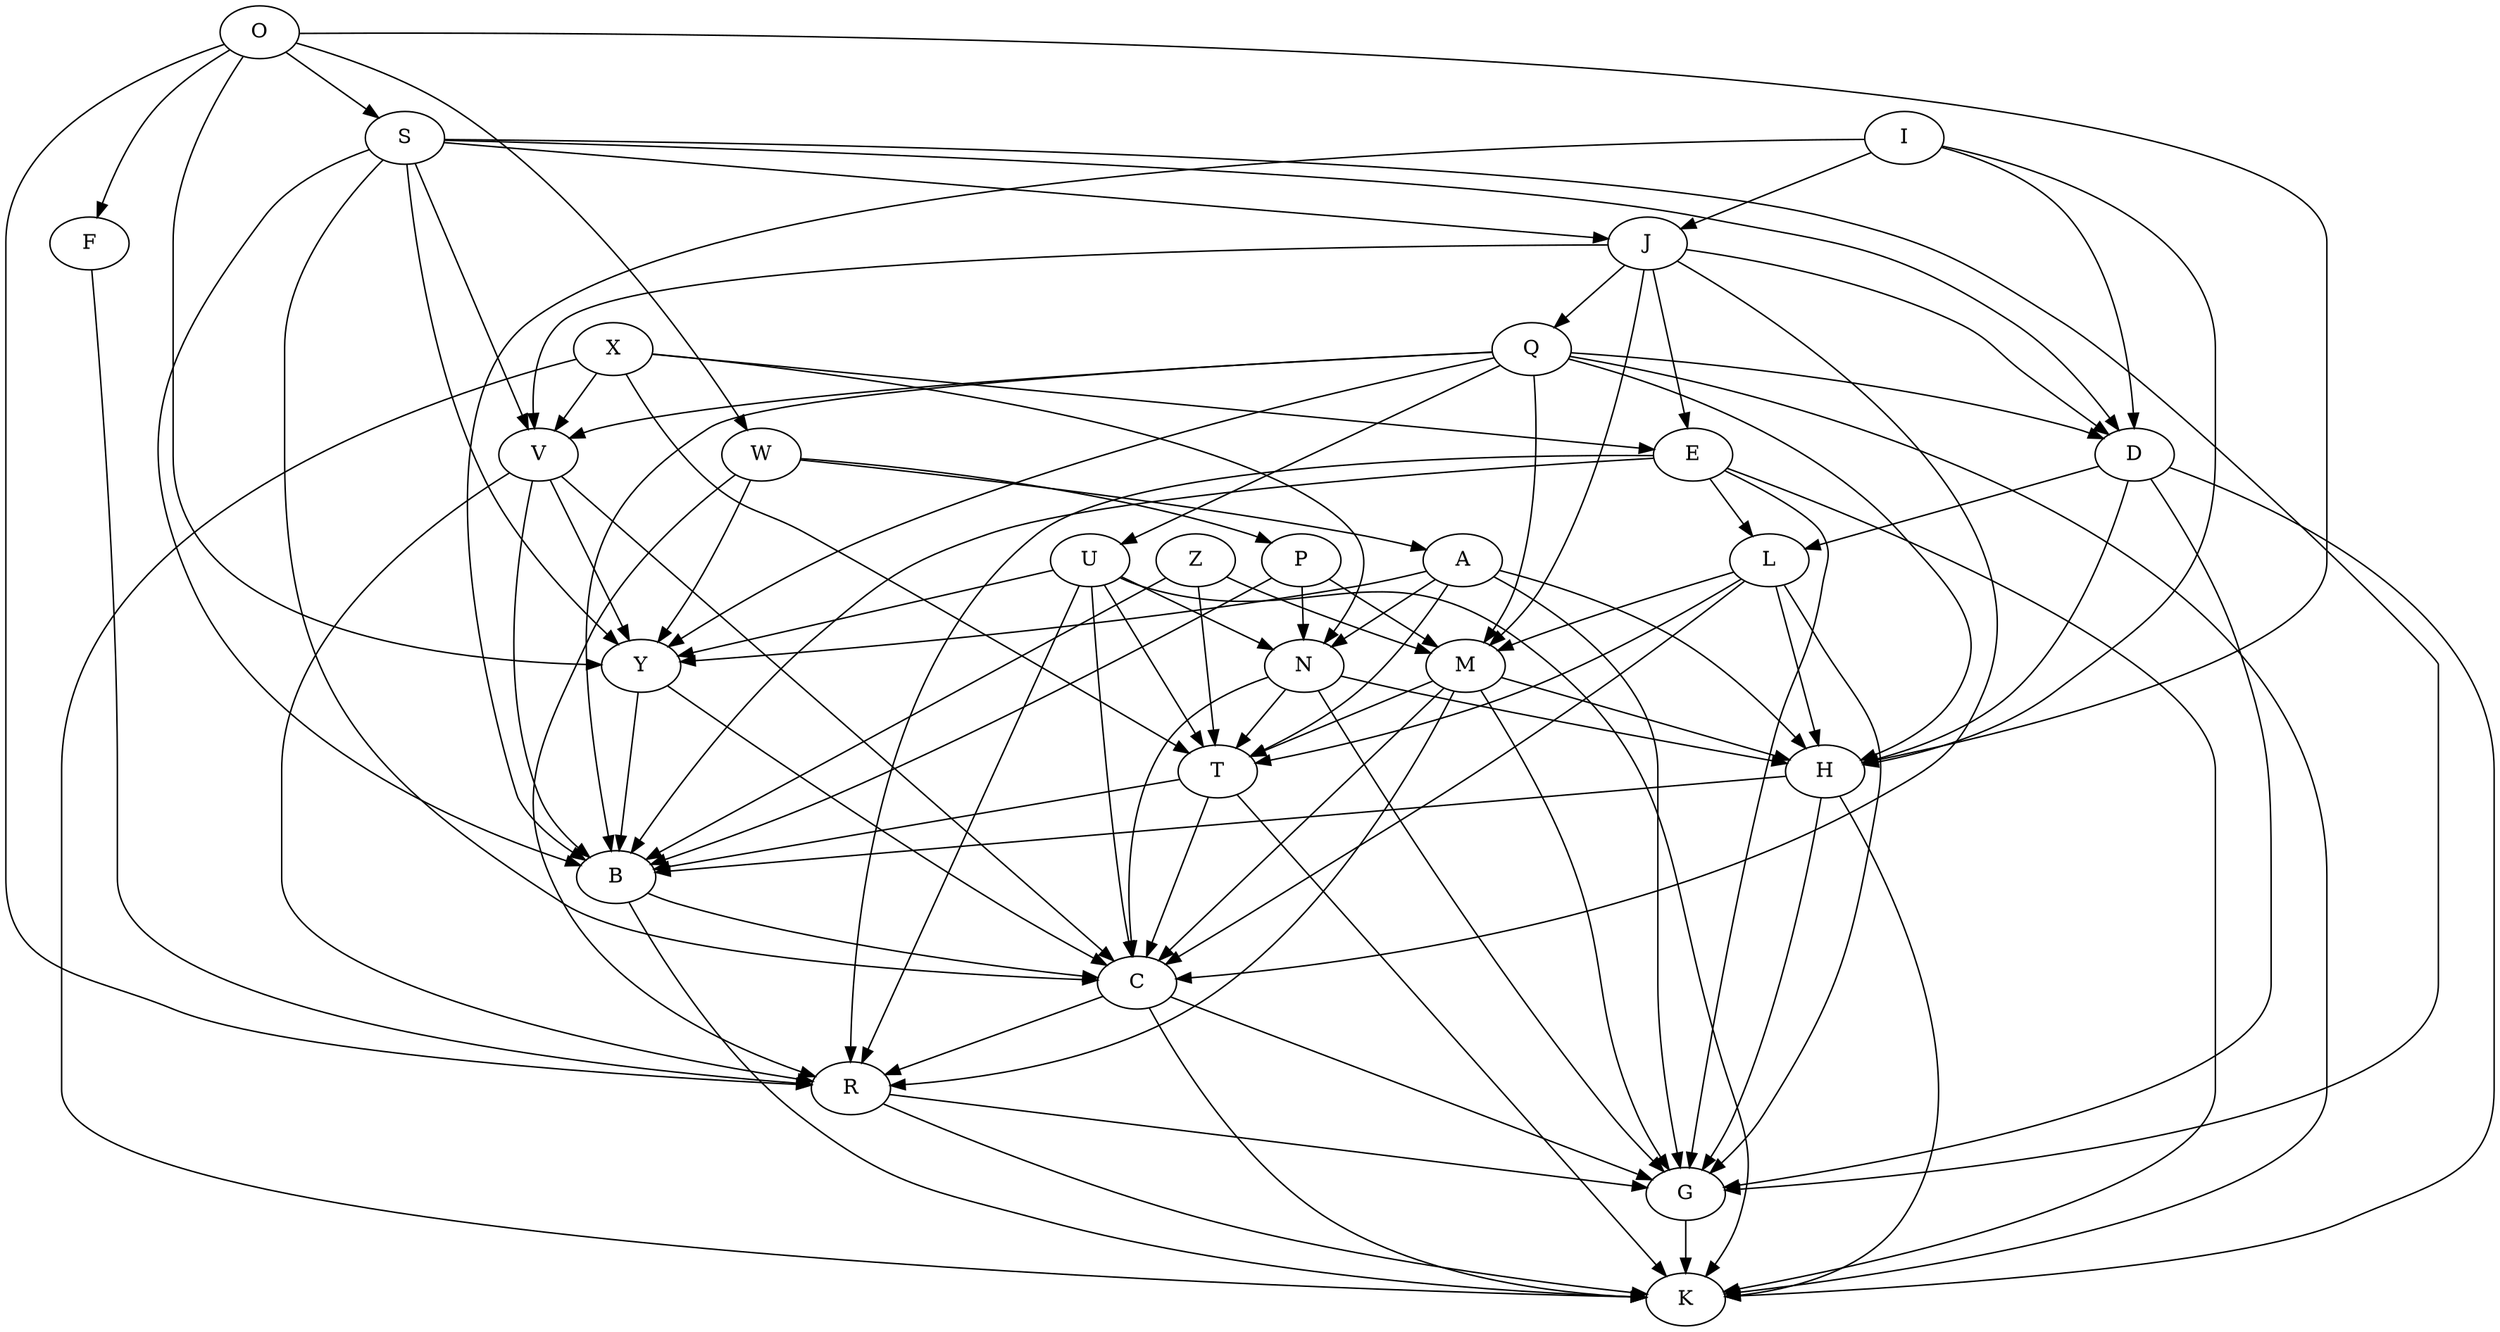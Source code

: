 digraph aoc {
O -> W;
S -> V;
Z -> B;
F -> R;
I -> D;
W -> P;
J -> E;
P -> N;
Q -> V;
D -> K;
X -> N;
E -> B;
L -> H;
A -> T;
U -> R;
M -> T;
V -> R;
N -> C;
T -> C;
Y -> B;
H -> B;
B -> C;
C -> K;
R -> K;
G -> K;
Q -> K;
U -> Y;
L -> G;
S -> D;
E -> R;
Z -> M;
U -> K;
Q -> H;
T -> B;
J -> Q;
X -> V;
Q -> U;
T -> K;
S -> B;
L -> C;
Q -> D;
E -> K;
N -> G;
L -> T;
E -> L;
A -> N;
V -> C;
D -> L;
O -> S;
V -> Y;
N -> T;
I -> H;
U -> N;
O -> Y;
J -> C;
Y -> C;
W -> A;
M -> C;
X -> E;
S -> J;
U -> C;
H -> K;
Q -> B;
E -> G;
N -> H;
I -> J;
P -> B;
Z -> T;
J -> M;
C -> G;
I -> B;
D -> G;
X -> T;
O -> F;
A -> Y;
S -> G;
X -> K;
L -> M;
A -> H;
D -> H;
U -> T;
B -> K;
S -> C;
W -> R;
M -> G;
M -> H;
J -> D;
W -> Y;
S -> Y;
A -> G;
P -> M;
C -> R;
Q -> Y;
O -> H;
O -> R;
Q -> M;
V -> B;
H -> G;
J -> V;
M -> R;
R -> G;
}

